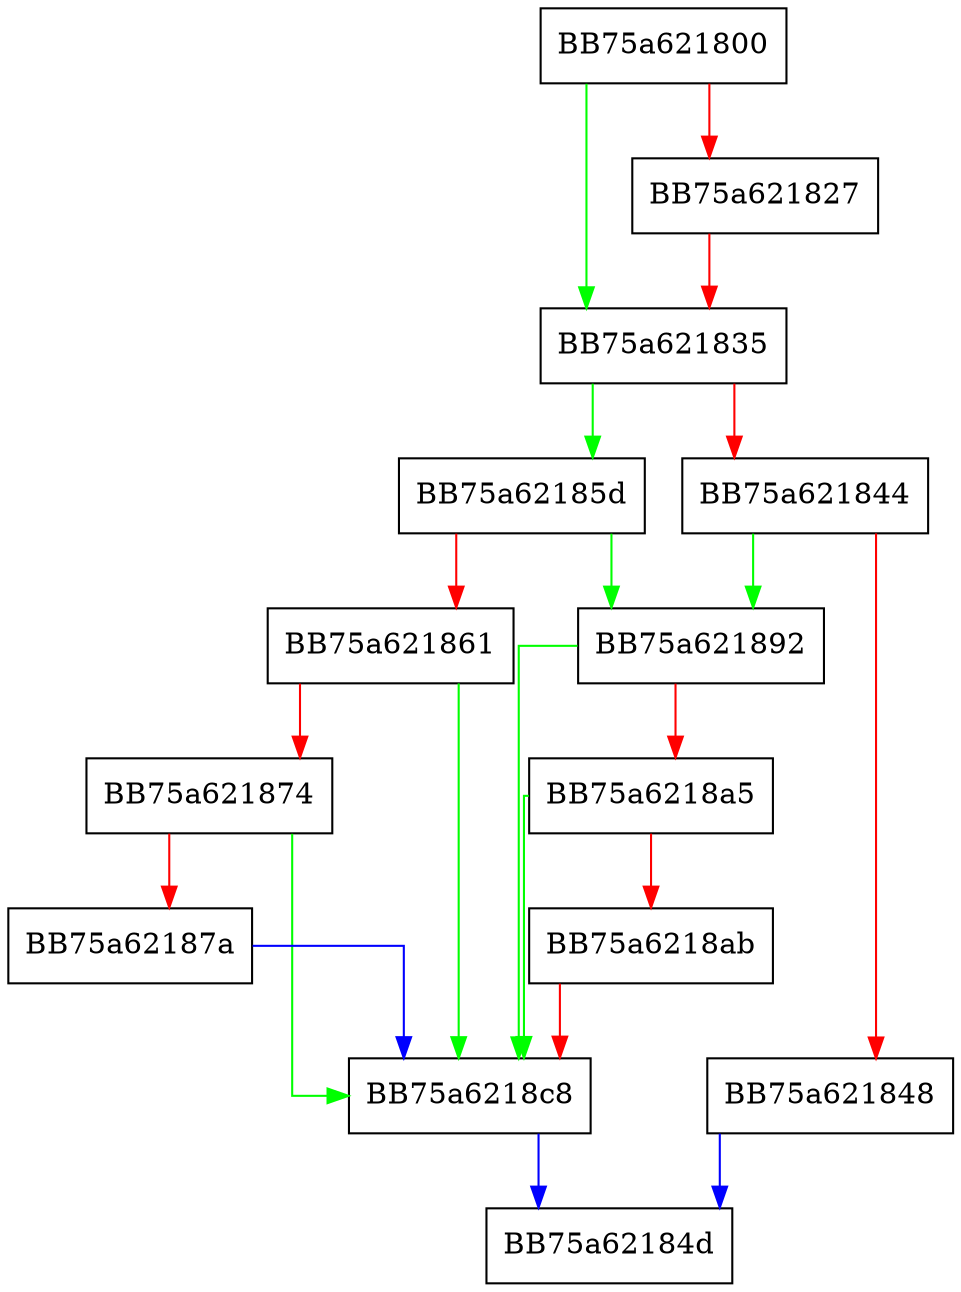 digraph RemoveFile {
  node [shape="box"];
  graph [splines=ortho];
  BB75a621800 -> BB75a621835 [color="green"];
  BB75a621800 -> BB75a621827 [color="red"];
  BB75a621827 -> BB75a621835 [color="red"];
  BB75a621835 -> BB75a62185d [color="green"];
  BB75a621835 -> BB75a621844 [color="red"];
  BB75a621844 -> BB75a621892 [color="green"];
  BB75a621844 -> BB75a621848 [color="red"];
  BB75a621848 -> BB75a62184d [color="blue"];
  BB75a62185d -> BB75a621892 [color="green"];
  BB75a62185d -> BB75a621861 [color="red"];
  BB75a621861 -> BB75a6218c8 [color="green"];
  BB75a621861 -> BB75a621874 [color="red"];
  BB75a621874 -> BB75a6218c8 [color="green"];
  BB75a621874 -> BB75a62187a [color="red"];
  BB75a62187a -> BB75a6218c8 [color="blue"];
  BB75a621892 -> BB75a6218c8 [color="green"];
  BB75a621892 -> BB75a6218a5 [color="red"];
  BB75a6218a5 -> BB75a6218c8 [color="green"];
  BB75a6218a5 -> BB75a6218ab [color="red"];
  BB75a6218ab -> BB75a6218c8 [color="red"];
  BB75a6218c8 -> BB75a62184d [color="blue"];
}
